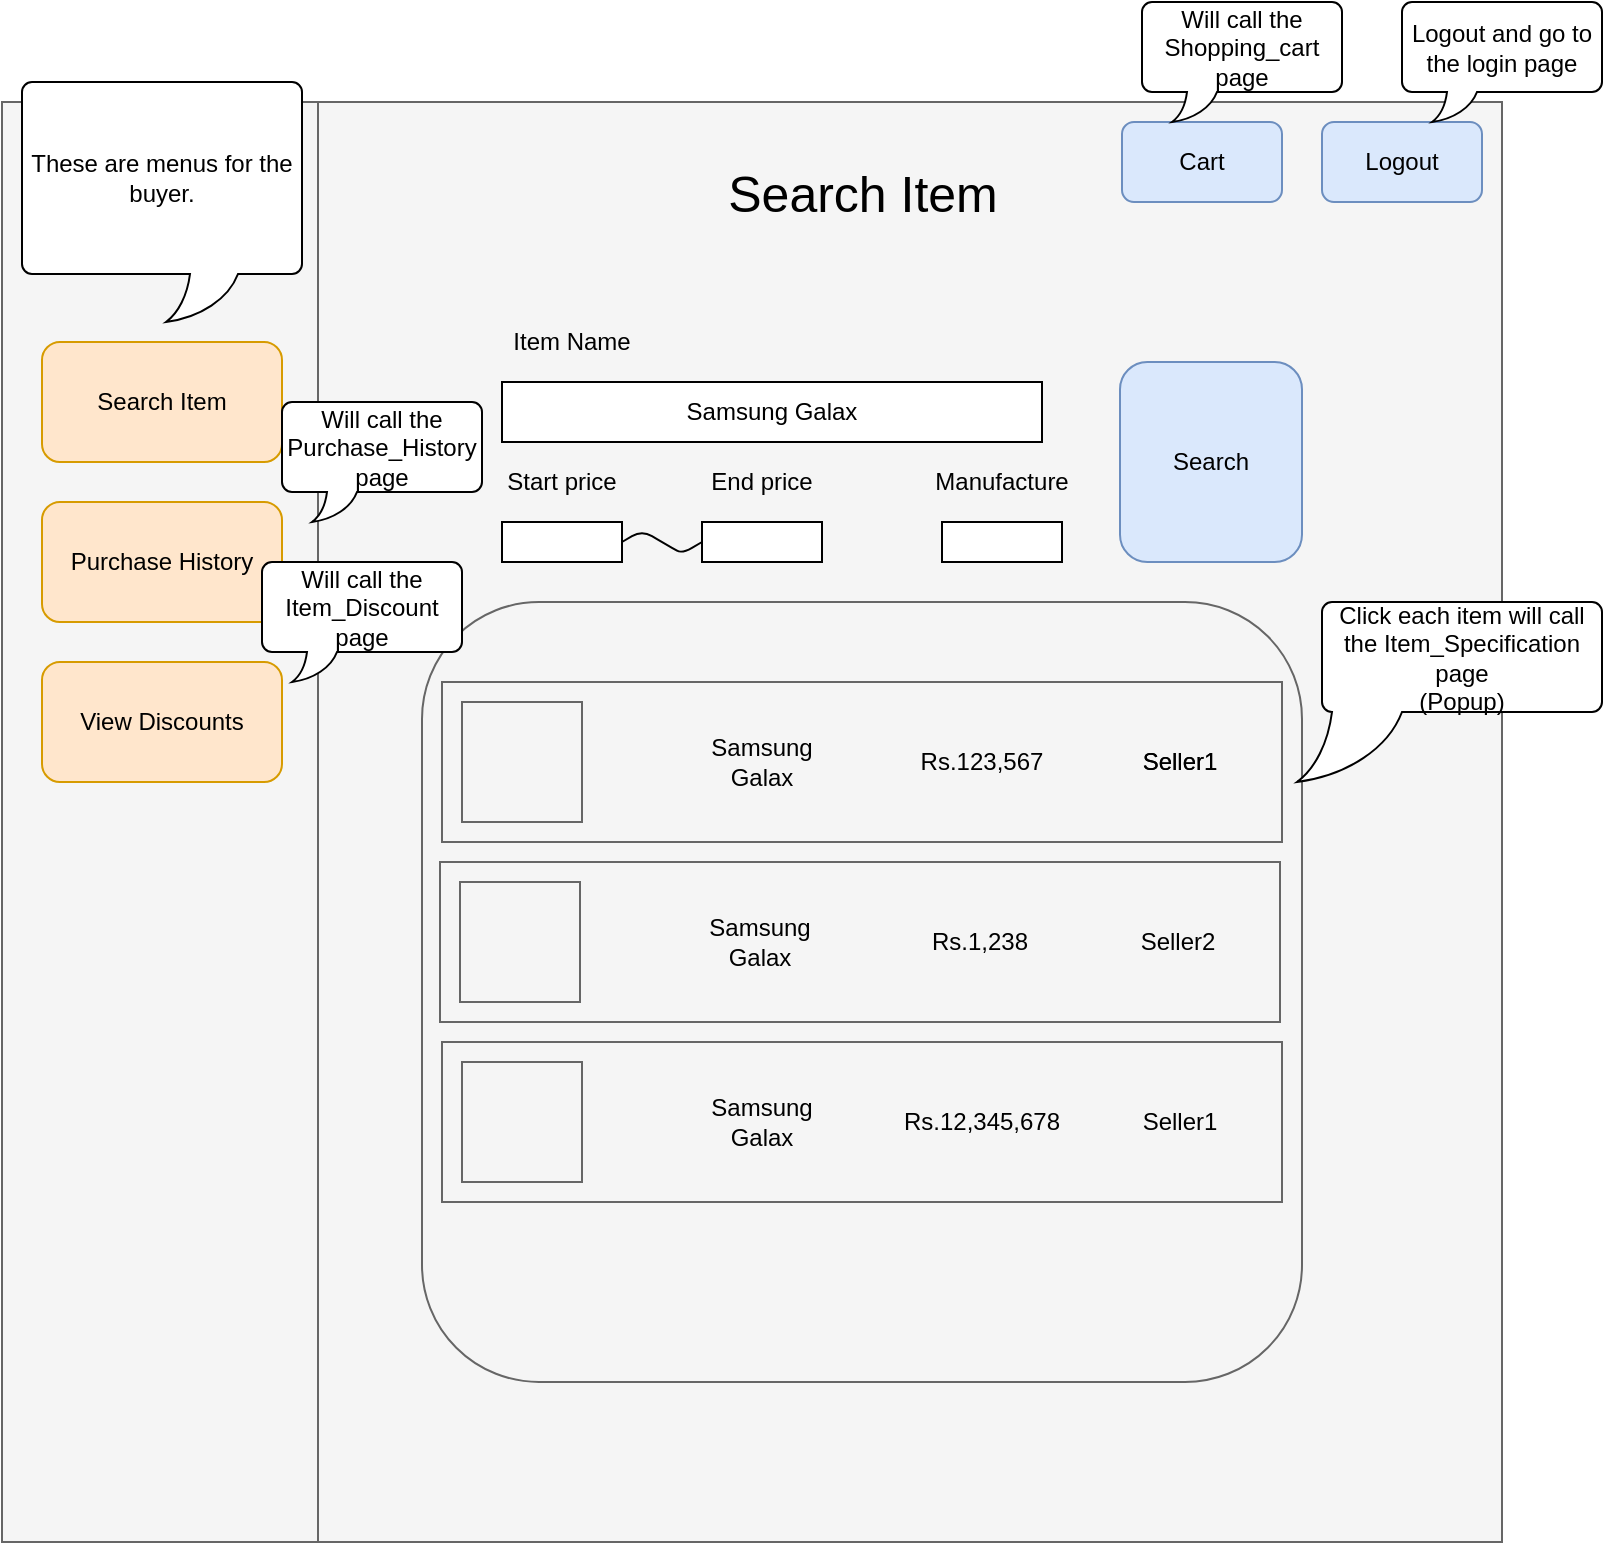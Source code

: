 <mxfile version="12.9.11" type="device"><diagram id="Kka3aJQ5U4JEoeN57MU2" name="Page-1"><mxGraphModel dx="1422" dy="769" grid="1" gridSize="10" guides="1" tooltips="1" connect="1" arrows="1" fold="1" page="1" pageScale="1" pageWidth="827" pageHeight="1169" math="0" shadow="0"><root><mxCell id="0"/><mxCell id="1" parent="0"/><mxCell id="RmN7DFjXocQ-ZSs_QpOU-13" value="" style="shape=internalStorage;whiteSpace=wrap;html=1;backgroundOutline=1;dx=158;dy=0;gradientDirection=north;fillColor=#f5f5f5;strokeColor=#666666;fontColor=#333333;" parent="1" vertex="1"><mxGeometry x="14" y="220" width="750" height="720" as="geometry"/></mxCell><mxCell id="RmN7DFjXocQ-ZSs_QpOU-15" value="" style="rounded=1;whiteSpace=wrap;html=1;fillColor=#ffe6cc;strokeColor=#d79b00;" parent="1" vertex="1"><mxGeometry x="34" y="340" width="120" height="60" as="geometry"/></mxCell><mxCell id="RmN7DFjXocQ-ZSs_QpOU-16" value="" style="rounded=1;whiteSpace=wrap;html=1;fillColor=#ffe6cc;strokeColor=#d79b00;" parent="1" vertex="1"><mxGeometry x="34" y="420" width="120" height="60" as="geometry"/></mxCell><mxCell id="RmN7DFjXocQ-ZSs_QpOU-17" value="" style="rounded=1;whiteSpace=wrap;html=1;fillColor=#ffe6cc;strokeColor=#d79b00;" parent="1" vertex="1"><mxGeometry x="34" y="500" width="120" height="60" as="geometry"/></mxCell><mxCell id="RmN7DFjXocQ-ZSs_QpOU-19" value="Search Item" style="text;html=1;strokeColor=none;fillColor=none;align=center;verticalAlign=middle;whiteSpace=wrap;rounded=0;" parent="1" vertex="1"><mxGeometry x="34" y="350" width="120" height="40" as="geometry"/></mxCell><mxCell id="RmN7DFjXocQ-ZSs_QpOU-20" value="Purchase History" style="text;html=1;strokeColor=none;fillColor=none;align=center;verticalAlign=middle;whiteSpace=wrap;rounded=0;" parent="1" vertex="1"><mxGeometry x="34" y="430" width="120" height="40" as="geometry"/></mxCell><mxCell id="RmN7DFjXocQ-ZSs_QpOU-21" value="View Discounts" style="text;html=1;strokeColor=none;fillColor=none;align=center;verticalAlign=middle;whiteSpace=wrap;rounded=0;" parent="1" vertex="1"><mxGeometry x="34" y="510" width="120" height="40" as="geometry"/></mxCell><mxCell id="snU0oSgcs86UYjO5oZq6-1" value="" style="rounded=0;whiteSpace=wrap;html=1;" vertex="1" parent="1"><mxGeometry x="264" y="430" width="60" height="20" as="geometry"/></mxCell><mxCell id="snU0oSgcs86UYjO5oZq6-2" value="Start price" style="text;html=1;strokeColor=none;fillColor=none;align=center;verticalAlign=middle;whiteSpace=wrap;rounded=0;" vertex="1" parent="1"><mxGeometry x="264" y="400" width="60" height="20" as="geometry"/></mxCell><mxCell id="snU0oSgcs86UYjO5oZq6-3" value="" style="rounded=0;whiteSpace=wrap;html=1;" vertex="1" parent="1"><mxGeometry x="364" y="430" width="60" height="20" as="geometry"/></mxCell><mxCell id="snU0oSgcs86UYjO5oZq6-4" value="End price" style="text;html=1;strokeColor=none;fillColor=none;align=center;verticalAlign=middle;whiteSpace=wrap;rounded=0;" vertex="1" parent="1"><mxGeometry x="364" y="400" width="60" height="20" as="geometry"/></mxCell><mxCell id="snU0oSgcs86UYjO5oZq6-7" value="" style="edgeStyle=isometricEdgeStyle;endArrow=none;html=1;entryX=0;entryY=0.5;entryDx=0;entryDy=0;exitX=1;exitY=0.5;exitDx=0;exitDy=0;" edge="1" parent="1" source="snU0oSgcs86UYjO5oZq6-1" target="snU0oSgcs86UYjO5oZq6-3"><mxGeometry width="50" height="100" relative="1" as="geometry"><mxPoint x="329.8" y="530" as="sourcePoint"/><mxPoint x="379.8" y="430" as="targetPoint"/></mxGeometry></mxCell><mxCell id="snU0oSgcs86UYjO5oZq6-9" value="Samsung Galax" style="rounded=0;whiteSpace=wrap;html=1;" vertex="1" parent="1"><mxGeometry x="264" y="360" width="270" height="30" as="geometry"/></mxCell><mxCell id="snU0oSgcs86UYjO5oZq6-16" value="Manufacture" style="text;html=1;strokeColor=none;fillColor=none;align=center;verticalAlign=middle;whiteSpace=wrap;rounded=0;" vertex="1" parent="1"><mxGeometry x="484" y="400" width="60" height="20" as="geometry"/></mxCell><mxCell id="snU0oSgcs86UYjO5oZq6-17" value="" style="rounded=0;whiteSpace=wrap;html=1;" vertex="1" parent="1"><mxGeometry x="484" y="430" width="60" height="20" as="geometry"/></mxCell><mxCell id="snU0oSgcs86UYjO5oZq6-24" value="" style="rounded=1;whiteSpace=wrap;html=1;fillColor=#f5f5f5;strokeColor=#666666;fontColor=#333333;" vertex="1" parent="1"><mxGeometry x="224" y="470" width="440" height="390" as="geometry"/></mxCell><mxCell id="snU0oSgcs86UYjO5oZq6-32" value="" style="rounded=0;whiteSpace=wrap;html=1;fillColor=#f5f5f5;strokeColor=#666666;fontColor=#333333;" vertex="1" parent="1"><mxGeometry x="234" y="510" width="420" height="80" as="geometry"/></mxCell><mxCell id="snU0oSgcs86UYjO5oZq6-33" value="" style="whiteSpace=wrap;html=1;aspect=fixed;fillColor=#f5f5f5;strokeColor=#666666;fontColor=#333333;" vertex="1" parent="1"><mxGeometry x="244" y="520" width="60" height="60" as="geometry"/></mxCell><mxCell id="snU0oSgcs86UYjO5oZq6-34" value="&lt;div&gt;Samsung&lt;/div&gt;&lt;div&gt;Galax&lt;br&gt;&lt;/div&gt;" style="text;html=1;strokeColor=none;fillColor=none;align=center;verticalAlign=middle;whiteSpace=wrap;rounded=0;" vertex="1" parent="1"><mxGeometry x="334" y="530" width="120" height="40" as="geometry"/></mxCell><mxCell id="snU0oSgcs86UYjO5oZq6-36" value="&lt;div&gt;Rs.123,567&lt;/div&gt;" style="text;html=1;strokeColor=none;fillColor=none;align=center;verticalAlign=middle;whiteSpace=wrap;rounded=0;" vertex="1" parent="1"><mxGeometry x="454" y="530" width="100" height="40" as="geometry"/></mxCell><mxCell id="snU0oSgcs86UYjO5oZq6-37" value="&lt;div&gt;Seller1&lt;/div&gt;" style="text;html=1;strokeColor=none;fillColor=none;align=center;verticalAlign=middle;whiteSpace=wrap;rounded=0;" vertex="1" parent="1"><mxGeometry x="553" y="530" width="100" height="40" as="geometry"/></mxCell><mxCell id="snU0oSgcs86UYjO5oZq6-39" value="&lt;div&gt;Seller1&lt;/div&gt;" style="text;html=1;strokeColor=none;fillColor=none;align=center;verticalAlign=middle;whiteSpace=wrap;rounded=0;" vertex="1" parent="1"><mxGeometry x="553" y="530" width="100" height="40" as="geometry"/></mxCell><mxCell id="snU0oSgcs86UYjO5oZq6-40" value="" style="rounded=0;whiteSpace=wrap;html=1;fillColor=#f5f5f5;strokeColor=#666666;fontColor=#333333;" vertex="1" parent="1"><mxGeometry x="233" y="600" width="420" height="80" as="geometry"/></mxCell><mxCell id="snU0oSgcs86UYjO5oZq6-41" value="" style="whiteSpace=wrap;html=1;aspect=fixed;fillColor=#f5f5f5;strokeColor=#666666;fontColor=#333333;" vertex="1" parent="1"><mxGeometry x="243" y="610" width="60" height="60" as="geometry"/></mxCell><mxCell id="snU0oSgcs86UYjO5oZq6-42" value="&lt;div&gt;Samsung&lt;/div&gt;&lt;div&gt;Galax&lt;br&gt;&lt;/div&gt;" style="text;html=1;strokeColor=none;fillColor=none;align=center;verticalAlign=middle;whiteSpace=wrap;rounded=0;" vertex="1" parent="1"><mxGeometry x="333" y="620" width="120" height="40" as="geometry"/></mxCell><mxCell id="snU0oSgcs86UYjO5oZq6-43" value="&lt;div&gt;Rs.1,238&lt;/div&gt;" style="text;html=1;strokeColor=none;fillColor=none;align=center;verticalAlign=middle;whiteSpace=wrap;rounded=0;" vertex="1" parent="1"><mxGeometry x="453" y="620" width="100" height="40" as="geometry"/></mxCell><mxCell id="snU0oSgcs86UYjO5oZq6-44" value="&lt;div&gt;Seller2&lt;/div&gt;" style="text;html=1;strokeColor=none;fillColor=none;align=center;verticalAlign=middle;whiteSpace=wrap;rounded=0;" vertex="1" parent="1"><mxGeometry x="552" y="620" width="100" height="40" as="geometry"/></mxCell><mxCell id="snU0oSgcs86UYjO5oZq6-45" value="" style="rounded=0;whiteSpace=wrap;html=1;fillColor=#f5f5f5;strokeColor=#666666;fontColor=#333333;" vertex="1" parent="1"><mxGeometry x="234" y="690" width="420" height="80" as="geometry"/></mxCell><mxCell id="snU0oSgcs86UYjO5oZq6-46" value="" style="whiteSpace=wrap;html=1;aspect=fixed;fillColor=#f5f5f5;strokeColor=#666666;fontColor=#333333;" vertex="1" parent="1"><mxGeometry x="244" y="700" width="60" height="60" as="geometry"/></mxCell><mxCell id="snU0oSgcs86UYjO5oZq6-47" value="&lt;div&gt;Samsung&lt;/div&gt;&lt;div&gt;Galax&lt;br&gt;&lt;/div&gt;" style="text;html=1;strokeColor=none;fillColor=none;align=center;verticalAlign=middle;whiteSpace=wrap;rounded=0;" vertex="1" parent="1"><mxGeometry x="334" y="710" width="120" height="40" as="geometry"/></mxCell><mxCell id="snU0oSgcs86UYjO5oZq6-48" value="&lt;div&gt;Rs.12,345,678&lt;/div&gt;" style="text;html=1;strokeColor=none;fillColor=none;align=center;verticalAlign=middle;whiteSpace=wrap;rounded=0;" vertex="1" parent="1"><mxGeometry x="454" y="710" width="100" height="40" as="geometry"/></mxCell><mxCell id="snU0oSgcs86UYjO5oZq6-49" value="&lt;div&gt;Seller1&lt;/div&gt;" style="text;html=1;strokeColor=none;fillColor=none;align=center;verticalAlign=middle;whiteSpace=wrap;rounded=0;" vertex="1" parent="1"><mxGeometry x="553" y="710" width="100" height="40" as="geometry"/></mxCell><mxCell id="snU0oSgcs86UYjO5oZq6-50" value="Logout" style="rounded=1;whiteSpace=wrap;html=1;fillColor=#dae8fc;strokeColor=#6c8ebf;" vertex="1" parent="1"><mxGeometry x="674" y="230" width="80" height="40" as="geometry"/></mxCell><mxCell id="snU0oSgcs86UYjO5oZq6-52" value="&lt;font style=&quot;font-size: 25px&quot;&gt;Search Item&lt;br&gt;&lt;/font&gt;" style="text;html=1;strokeColor=none;fillColor=none;align=center;verticalAlign=middle;whiteSpace=wrap;rounded=0;" vertex="1" parent="1"><mxGeometry x="335" y="240" width="219" height="50" as="geometry"/></mxCell><mxCell id="snU0oSgcs86UYjO5oZq6-53" value="Cart" style="rounded=1;whiteSpace=wrap;html=1;fillColor=#dae8fc;strokeColor=#6c8ebf;" vertex="1" parent="1"><mxGeometry x="574" y="230" width="80" height="40" as="geometry"/></mxCell><mxCell id="snU0oSgcs86UYjO5oZq6-54" value="Search" style="rounded=1;whiteSpace=wrap;html=1;fillColor=#dae8fc;strokeColor=#6c8ebf;" vertex="1" parent="1"><mxGeometry x="573" y="350" width="91" height="100" as="geometry"/></mxCell><mxCell id="snU0oSgcs86UYjO5oZq6-55" value="Item Name" style="text;html=1;strokeColor=none;fillColor=none;align=center;verticalAlign=middle;whiteSpace=wrap;rounded=1;" vertex="1" parent="1"><mxGeometry x="264" y="330" width="70" height="20" as="geometry"/></mxCell><mxCell id="snU0oSgcs86UYjO5oZq6-66" value="&lt;div&gt;Click each item will call the Item_Specification page&lt;/div&gt;&lt;div&gt;(Popup)&lt;br&gt;&lt;/div&gt;" style="whiteSpace=wrap;html=1;shape=mxgraph.basic.roundRectCallout;dx=22;dy=35;size=5;boundedLbl=1;rounded=1;" vertex="1" parent="1"><mxGeometry x="674" y="470" width="140" height="90" as="geometry"/></mxCell><mxCell id="snU0oSgcs86UYjO5oZq6-67" value="These are menus for the buyer." style="whiteSpace=wrap;html=1;shape=mxgraph.basic.roundRectCallout;dx=96;dy=24;size=5;boundedLbl=1;rounded=1;" vertex="1" parent="1"><mxGeometry x="24" y="210" width="140" height="120" as="geometry"/></mxCell><mxCell id="snU0oSgcs86UYjO5oZq6-70" value="Logout and go to the login page" style="whiteSpace=wrap;html=1;shape=mxgraph.basic.roundRectCallout;dx=30;dy=15;size=5;boundedLbl=1;rounded=1;" vertex="1" parent="1"><mxGeometry x="714" y="170" width="100" height="60" as="geometry"/></mxCell><mxCell id="snU0oSgcs86UYjO5oZq6-71" value="Will call the Shopping_cart page" style="whiteSpace=wrap;html=1;shape=mxgraph.basic.roundRectCallout;dx=30;dy=15;size=5;boundedLbl=1;rounded=1;" vertex="1" parent="1"><mxGeometry x="584" y="170" width="100" height="60" as="geometry"/></mxCell><mxCell id="snU0oSgcs86UYjO5oZq6-72" value="Will call the Purchase_History page" style="whiteSpace=wrap;html=1;shape=mxgraph.basic.roundRectCallout;dx=30;dy=15;size=5;boundedLbl=1;rounded=1;" vertex="1" parent="1"><mxGeometry x="154" y="370" width="100" height="60" as="geometry"/></mxCell><mxCell id="snU0oSgcs86UYjO5oZq6-73" value="Will call the Item_Discount page" style="whiteSpace=wrap;html=1;shape=mxgraph.basic.roundRectCallout;dx=30;dy=15;size=5;boundedLbl=1;rounded=1;" vertex="1" parent="1"><mxGeometry x="144" y="450" width="100" height="60" as="geometry"/></mxCell></root></mxGraphModel></diagram></mxfile>